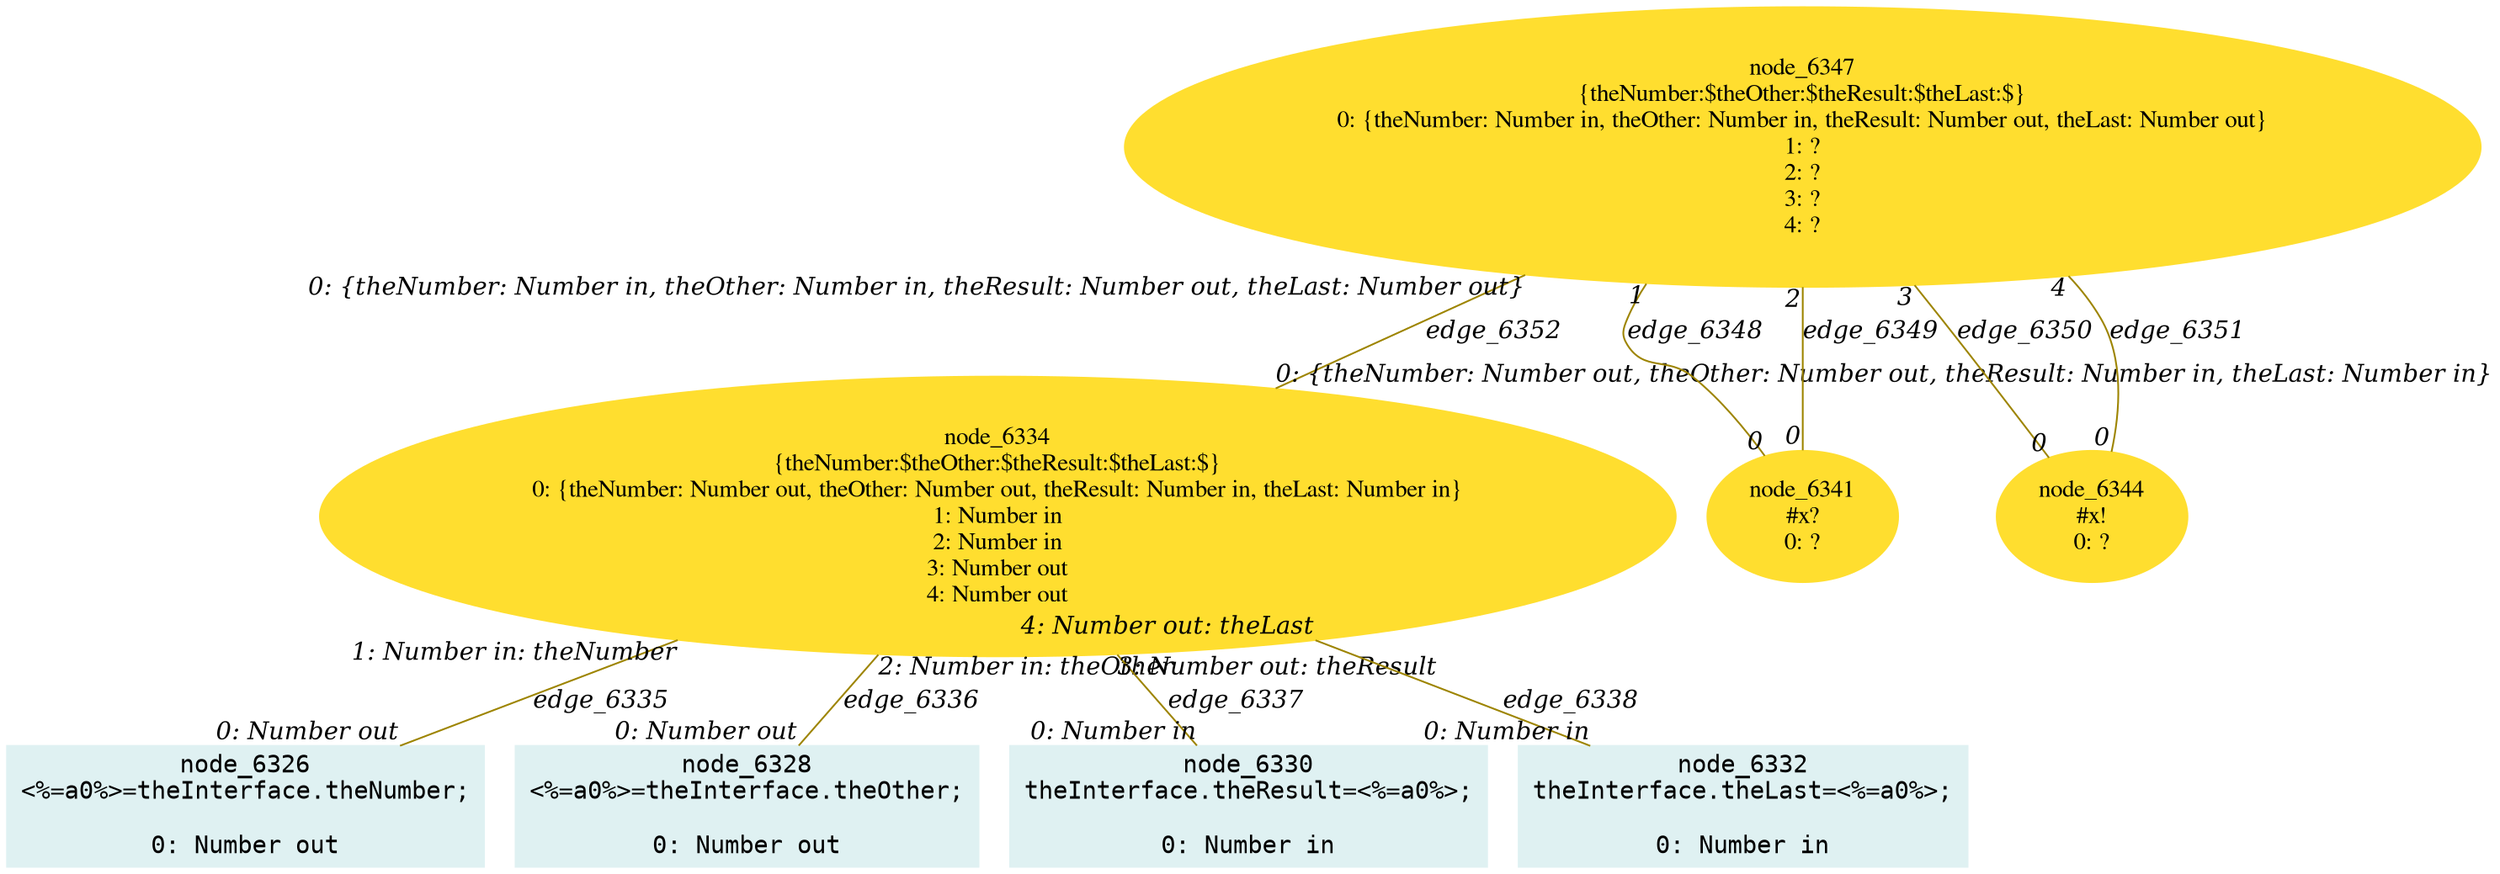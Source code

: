 digraph g{node_6326 [shape="box", style="filled", color="#dff1f2", fontname="Courier", label="node_6326
<%=a0%>=theInterface.theNumber;

0: Number out" ]
node_6328 [shape="box", style="filled", color="#dff1f2", fontname="Courier", label="node_6328
<%=a0%>=theInterface.theOther;

0: Number out" ]
node_6330 [shape="box", style="filled", color="#dff1f2", fontname="Courier", label="node_6330
theInterface.theResult=<%=a0%>;

0: Number in" ]
node_6332 [shape="box", style="filled", color="#dff1f2", fontname="Courier", label="node_6332
theInterface.theLast=<%=a0%>;

0: Number in" ]
node_6334 [shape="ellipse", style="filled", color="#ffde2f", fontname="Times", label="node_6334
{theNumber:$theOther:$theResult:$theLast:$}
0: {theNumber: Number out, theOther: Number out, theResult: Number in, theLast: Number in}
1: Number in
2: Number in
3: Number out
4: Number out" ]
node_6341 [shape="ellipse", style="filled", color="#ffde2f", fontname="Times", label="node_6341
#x?
0: ?" ]
node_6344 [shape="ellipse", style="filled", color="#ffde2f", fontname="Times", label="node_6344
#x!
0: ?" ]
node_6347 [shape="ellipse", style="filled", color="#ffde2f", fontname="Times", label="node_6347
{theNumber:$theOther:$theResult:$theLast:$}
0: {theNumber: Number in, theOther: Number in, theResult: Number out, theLast: Number out}
1: ?
2: ?
3: ?
4: ?" ]
node_6334 -> node_6326 [dir=none, arrowHead=none, fontname="Times-Italic", arrowsize=1, color="#9d8400", label="edge_6335",  headlabel="0: Number out", taillabel="1: Number in: theNumber" ]
node_6334 -> node_6328 [dir=none, arrowHead=none, fontname="Times-Italic", arrowsize=1, color="#9d8400", label="edge_6336",  headlabel="0: Number out", taillabel="2: Number in: theOther" ]
node_6334 -> node_6330 [dir=none, arrowHead=none, fontname="Times-Italic", arrowsize=1, color="#9d8400", label="edge_6337",  headlabel="0: Number in", taillabel="3: Number out: theResult" ]
node_6334 -> node_6332 [dir=none, arrowHead=none, fontname="Times-Italic", arrowsize=1, color="#9d8400", label="edge_6338",  headlabel="0: Number in", taillabel="4: Number out: theLast" ]
node_6347 -> node_6341 [dir=none, arrowHead=none, fontname="Times-Italic", arrowsize=1, color="#9d8400", label="edge_6348",  headlabel="0", taillabel="1" ]
node_6347 -> node_6341 [dir=none, arrowHead=none, fontname="Times-Italic", arrowsize=1, color="#9d8400", label="edge_6349",  headlabel="0", taillabel="2" ]
node_6347 -> node_6344 [dir=none, arrowHead=none, fontname="Times-Italic", arrowsize=1, color="#9d8400", label="edge_6350",  headlabel="0", taillabel="3" ]
node_6347 -> node_6344 [dir=none, arrowHead=none, fontname="Times-Italic", arrowsize=1, color="#9d8400", label="edge_6351",  headlabel="0", taillabel="4" ]
node_6347 -> node_6334 [dir=none, arrowHead=none, fontname="Times-Italic", arrowsize=1, color="#9d8400", label="edge_6352",  headlabel="0: {theNumber: Number out, theOther: Number out, theResult: Number in, theLast: Number in}", taillabel="0: {theNumber: Number in, theOther: Number in, theResult: Number out, theLast: Number out}" ]
}